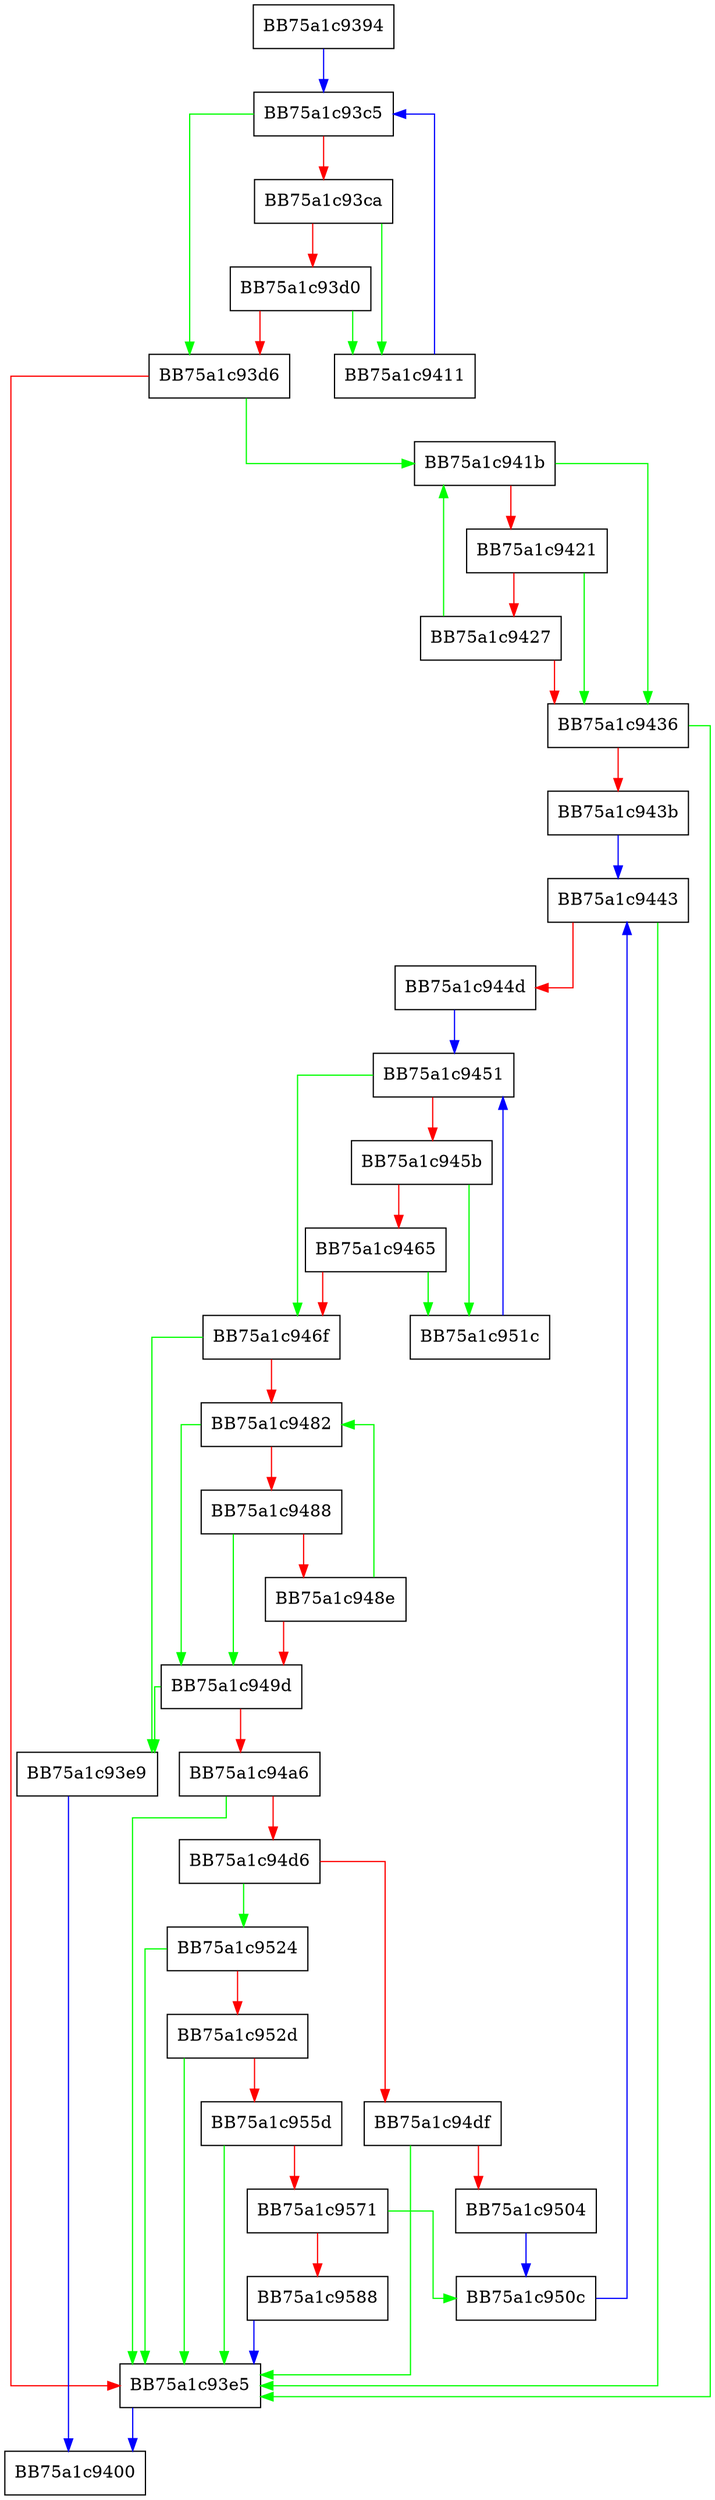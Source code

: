 digraph parsePath {
  node [shape="box"];
  graph [splines=ortho];
  BB75a1c9394 -> BB75a1c93c5 [color="blue"];
  BB75a1c93c5 -> BB75a1c93d6 [color="green"];
  BB75a1c93c5 -> BB75a1c93ca [color="red"];
  BB75a1c93ca -> BB75a1c9411 [color="green"];
  BB75a1c93ca -> BB75a1c93d0 [color="red"];
  BB75a1c93d0 -> BB75a1c9411 [color="green"];
  BB75a1c93d0 -> BB75a1c93d6 [color="red"];
  BB75a1c93d6 -> BB75a1c941b [color="green"];
  BB75a1c93d6 -> BB75a1c93e5 [color="red"];
  BB75a1c93e5 -> BB75a1c9400 [color="blue"];
  BB75a1c93e9 -> BB75a1c9400 [color="blue"];
  BB75a1c9411 -> BB75a1c93c5 [color="blue"];
  BB75a1c941b -> BB75a1c9436 [color="green"];
  BB75a1c941b -> BB75a1c9421 [color="red"];
  BB75a1c9421 -> BB75a1c9436 [color="green"];
  BB75a1c9421 -> BB75a1c9427 [color="red"];
  BB75a1c9427 -> BB75a1c941b [color="green"];
  BB75a1c9427 -> BB75a1c9436 [color="red"];
  BB75a1c9436 -> BB75a1c93e5 [color="green"];
  BB75a1c9436 -> BB75a1c943b [color="red"];
  BB75a1c943b -> BB75a1c9443 [color="blue"];
  BB75a1c9443 -> BB75a1c93e5 [color="green"];
  BB75a1c9443 -> BB75a1c944d [color="red"];
  BB75a1c944d -> BB75a1c9451 [color="blue"];
  BB75a1c9451 -> BB75a1c946f [color="green"];
  BB75a1c9451 -> BB75a1c945b [color="red"];
  BB75a1c945b -> BB75a1c951c [color="green"];
  BB75a1c945b -> BB75a1c9465 [color="red"];
  BB75a1c9465 -> BB75a1c951c [color="green"];
  BB75a1c9465 -> BB75a1c946f [color="red"];
  BB75a1c946f -> BB75a1c93e9 [color="green"];
  BB75a1c946f -> BB75a1c9482 [color="red"];
  BB75a1c9482 -> BB75a1c949d [color="green"];
  BB75a1c9482 -> BB75a1c9488 [color="red"];
  BB75a1c9488 -> BB75a1c949d [color="green"];
  BB75a1c9488 -> BB75a1c948e [color="red"];
  BB75a1c948e -> BB75a1c9482 [color="green"];
  BB75a1c948e -> BB75a1c949d [color="red"];
  BB75a1c949d -> BB75a1c93e9 [color="green"];
  BB75a1c949d -> BB75a1c94a6 [color="red"];
  BB75a1c94a6 -> BB75a1c93e5 [color="green"];
  BB75a1c94a6 -> BB75a1c94d6 [color="red"];
  BB75a1c94d6 -> BB75a1c9524 [color="green"];
  BB75a1c94d6 -> BB75a1c94df [color="red"];
  BB75a1c94df -> BB75a1c93e5 [color="green"];
  BB75a1c94df -> BB75a1c9504 [color="red"];
  BB75a1c9504 -> BB75a1c950c [color="blue"];
  BB75a1c950c -> BB75a1c9443 [color="blue"];
  BB75a1c951c -> BB75a1c9451 [color="blue"];
  BB75a1c9524 -> BB75a1c93e5 [color="green"];
  BB75a1c9524 -> BB75a1c952d [color="red"];
  BB75a1c952d -> BB75a1c93e5 [color="green"];
  BB75a1c952d -> BB75a1c955d [color="red"];
  BB75a1c955d -> BB75a1c93e5 [color="green"];
  BB75a1c955d -> BB75a1c9571 [color="red"];
  BB75a1c9571 -> BB75a1c950c [color="green"];
  BB75a1c9571 -> BB75a1c9588 [color="red"];
  BB75a1c9588 -> BB75a1c93e5 [color="blue"];
}